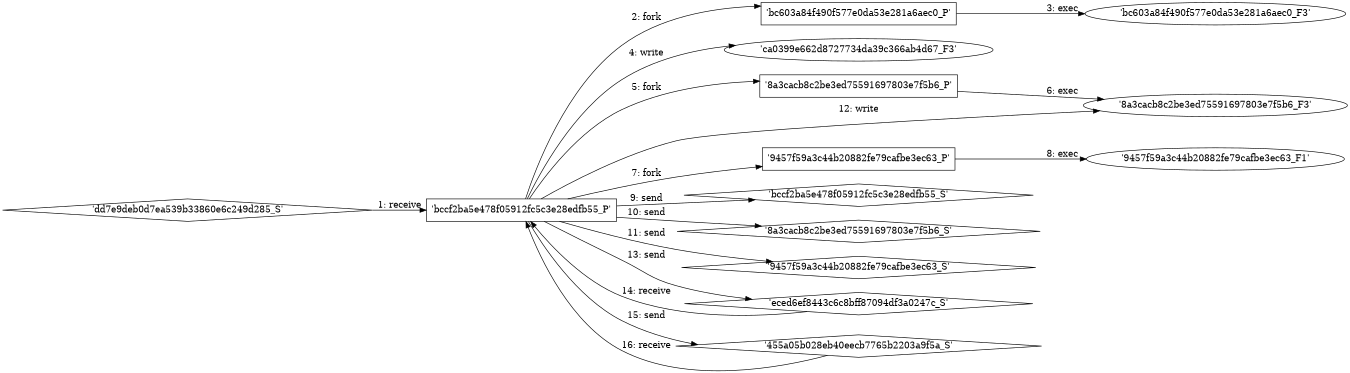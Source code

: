 digraph "D:\Learning\Paper\apt\基于CTI的攻击预警\Dataset\攻击图\ASGfromALLCTI\An Exploit Kit Was Sent To You.dot" {
rankdir="LR"
size="9"
fixedsize="false"
splines="true"
nodesep=0.3
ranksep=0
fontsize=10
overlap="scalexy"
engine= "neato"
	"'bccf2ba5e478f05912fc5c3e28edfb55_P'" [node_type=Process shape=box]
	"'dd7e9deb0d7ea539b33860e6c249d285_S'" [node_type=Socket shape=diamond]
	"'dd7e9deb0d7ea539b33860e6c249d285_S'" -> "'bccf2ba5e478f05912fc5c3e28edfb55_P'" [label="1: receive"]
	"'bccf2ba5e478f05912fc5c3e28edfb55_P'" [node_type=Process shape=box]
	"'bc603a84f490f577e0da53e281a6aec0_P'" [node_type=Process shape=box]
	"'bccf2ba5e478f05912fc5c3e28edfb55_P'" -> "'bc603a84f490f577e0da53e281a6aec0_P'" [label="2: fork"]
	"'bc603a84f490f577e0da53e281a6aec0_P'" [node_type=Process shape=box]
	"'bc603a84f490f577e0da53e281a6aec0_F3'" [node_type=File shape=ellipse]
	"'bc603a84f490f577e0da53e281a6aec0_P'" -> "'bc603a84f490f577e0da53e281a6aec0_F3'" [label="3: exec"]
	"'ca0399e662d8727734da39c366ab4d67_F3'" [node_type=file shape=ellipse]
	"'bccf2ba5e478f05912fc5c3e28edfb55_P'" [node_type=Process shape=box]
	"'bccf2ba5e478f05912fc5c3e28edfb55_P'" -> "'ca0399e662d8727734da39c366ab4d67_F3'" [label="4: write"]
	"'bccf2ba5e478f05912fc5c3e28edfb55_P'" [node_type=Process shape=box]
	"'8a3cacb8c2be3ed75591697803e7f5b6_P'" [node_type=Process shape=box]
	"'bccf2ba5e478f05912fc5c3e28edfb55_P'" -> "'8a3cacb8c2be3ed75591697803e7f5b6_P'" [label="5: fork"]
	"'8a3cacb8c2be3ed75591697803e7f5b6_P'" [node_type=Process shape=box]
	"'8a3cacb8c2be3ed75591697803e7f5b6_F3'" [node_type=File shape=ellipse]
	"'8a3cacb8c2be3ed75591697803e7f5b6_P'" -> "'8a3cacb8c2be3ed75591697803e7f5b6_F3'" [label="6: exec"]
	"'bccf2ba5e478f05912fc5c3e28edfb55_P'" [node_type=Process shape=box]
	"'9457f59a3c44b20882fe79cafbe3ec63_P'" [node_type=Process shape=box]
	"'bccf2ba5e478f05912fc5c3e28edfb55_P'" -> "'9457f59a3c44b20882fe79cafbe3ec63_P'" [label="7: fork"]
	"'9457f59a3c44b20882fe79cafbe3ec63_P'" [node_type=Process shape=box]
	"'9457f59a3c44b20882fe79cafbe3ec63_F1'" [node_type=File shape=ellipse]
	"'9457f59a3c44b20882fe79cafbe3ec63_P'" -> "'9457f59a3c44b20882fe79cafbe3ec63_F1'" [label="8: exec"]
	"'bccf2ba5e478f05912fc5c3e28edfb55_S'" [node_type=Socket shape=diamond]
	"'bccf2ba5e478f05912fc5c3e28edfb55_P'" [node_type=Process shape=box]
	"'bccf2ba5e478f05912fc5c3e28edfb55_P'" -> "'bccf2ba5e478f05912fc5c3e28edfb55_S'" [label="9: send"]
	"'8a3cacb8c2be3ed75591697803e7f5b6_S'" [node_type=Socket shape=diamond]
	"'bccf2ba5e478f05912fc5c3e28edfb55_P'" [node_type=Process shape=box]
	"'bccf2ba5e478f05912fc5c3e28edfb55_P'" -> "'8a3cacb8c2be3ed75591697803e7f5b6_S'" [label="10: send"]
	"'9457f59a3c44b20882fe79cafbe3ec63_S'" [node_type=Socket shape=diamond]
	"'bccf2ba5e478f05912fc5c3e28edfb55_P'" [node_type=Process shape=box]
	"'bccf2ba5e478f05912fc5c3e28edfb55_P'" -> "'9457f59a3c44b20882fe79cafbe3ec63_S'" [label="11: send"]
	"'8a3cacb8c2be3ed75591697803e7f5b6_F3'" [node_type=file shape=ellipse]
	"'bccf2ba5e478f05912fc5c3e28edfb55_P'" [node_type=Process shape=box]
	"'bccf2ba5e478f05912fc5c3e28edfb55_P'" -> "'8a3cacb8c2be3ed75591697803e7f5b6_F3'" [label="12: write"]
	"'eced6ef8443c6c8bff87094df3a0247c_S'" [node_type=Socket shape=diamond]
	"'bccf2ba5e478f05912fc5c3e28edfb55_P'" [node_type=Process shape=box]
	"'bccf2ba5e478f05912fc5c3e28edfb55_P'" -> "'eced6ef8443c6c8bff87094df3a0247c_S'" [label="13: send"]
	"'eced6ef8443c6c8bff87094df3a0247c_S'" -> "'bccf2ba5e478f05912fc5c3e28edfb55_P'" [label="14: receive"]
	"'455a05b028eb40eecb7765b2203a9f5a_S'" [node_type=Socket shape=diamond]
	"'bccf2ba5e478f05912fc5c3e28edfb55_P'" [node_type=Process shape=box]
	"'bccf2ba5e478f05912fc5c3e28edfb55_P'" -> "'455a05b028eb40eecb7765b2203a9f5a_S'" [label="15: send"]
	"'455a05b028eb40eecb7765b2203a9f5a_S'" -> "'bccf2ba5e478f05912fc5c3e28edfb55_P'" [label="16: receive"]
}
